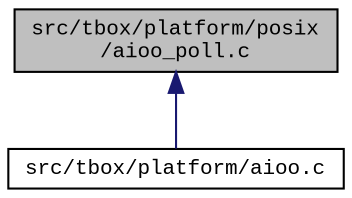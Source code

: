digraph "src/tbox/platform/posix/aioo_poll.c"
{
  edge [fontname="CourierNew",fontsize="10",labelfontname="CourierNew",labelfontsize="10"];
  node [fontname="CourierNew",fontsize="10",shape=record];
  Node1 [label="src/tbox/platform/posix\l/aioo_poll.c",height=0.2,width=0.4,color="black", fillcolor="grey75", style="filled" fontcolor="black"];
  Node1 -> Node2 [dir="back",color="midnightblue",fontsize="10",style="solid",fontname="CourierNew"];
  Node2 [label="src/tbox/platform/aioo.c",height=0.2,width=0.4,color="black", fillcolor="white", style="filled",URL="$d6/d84/platform_2aioo_8c_source.html"];
}
